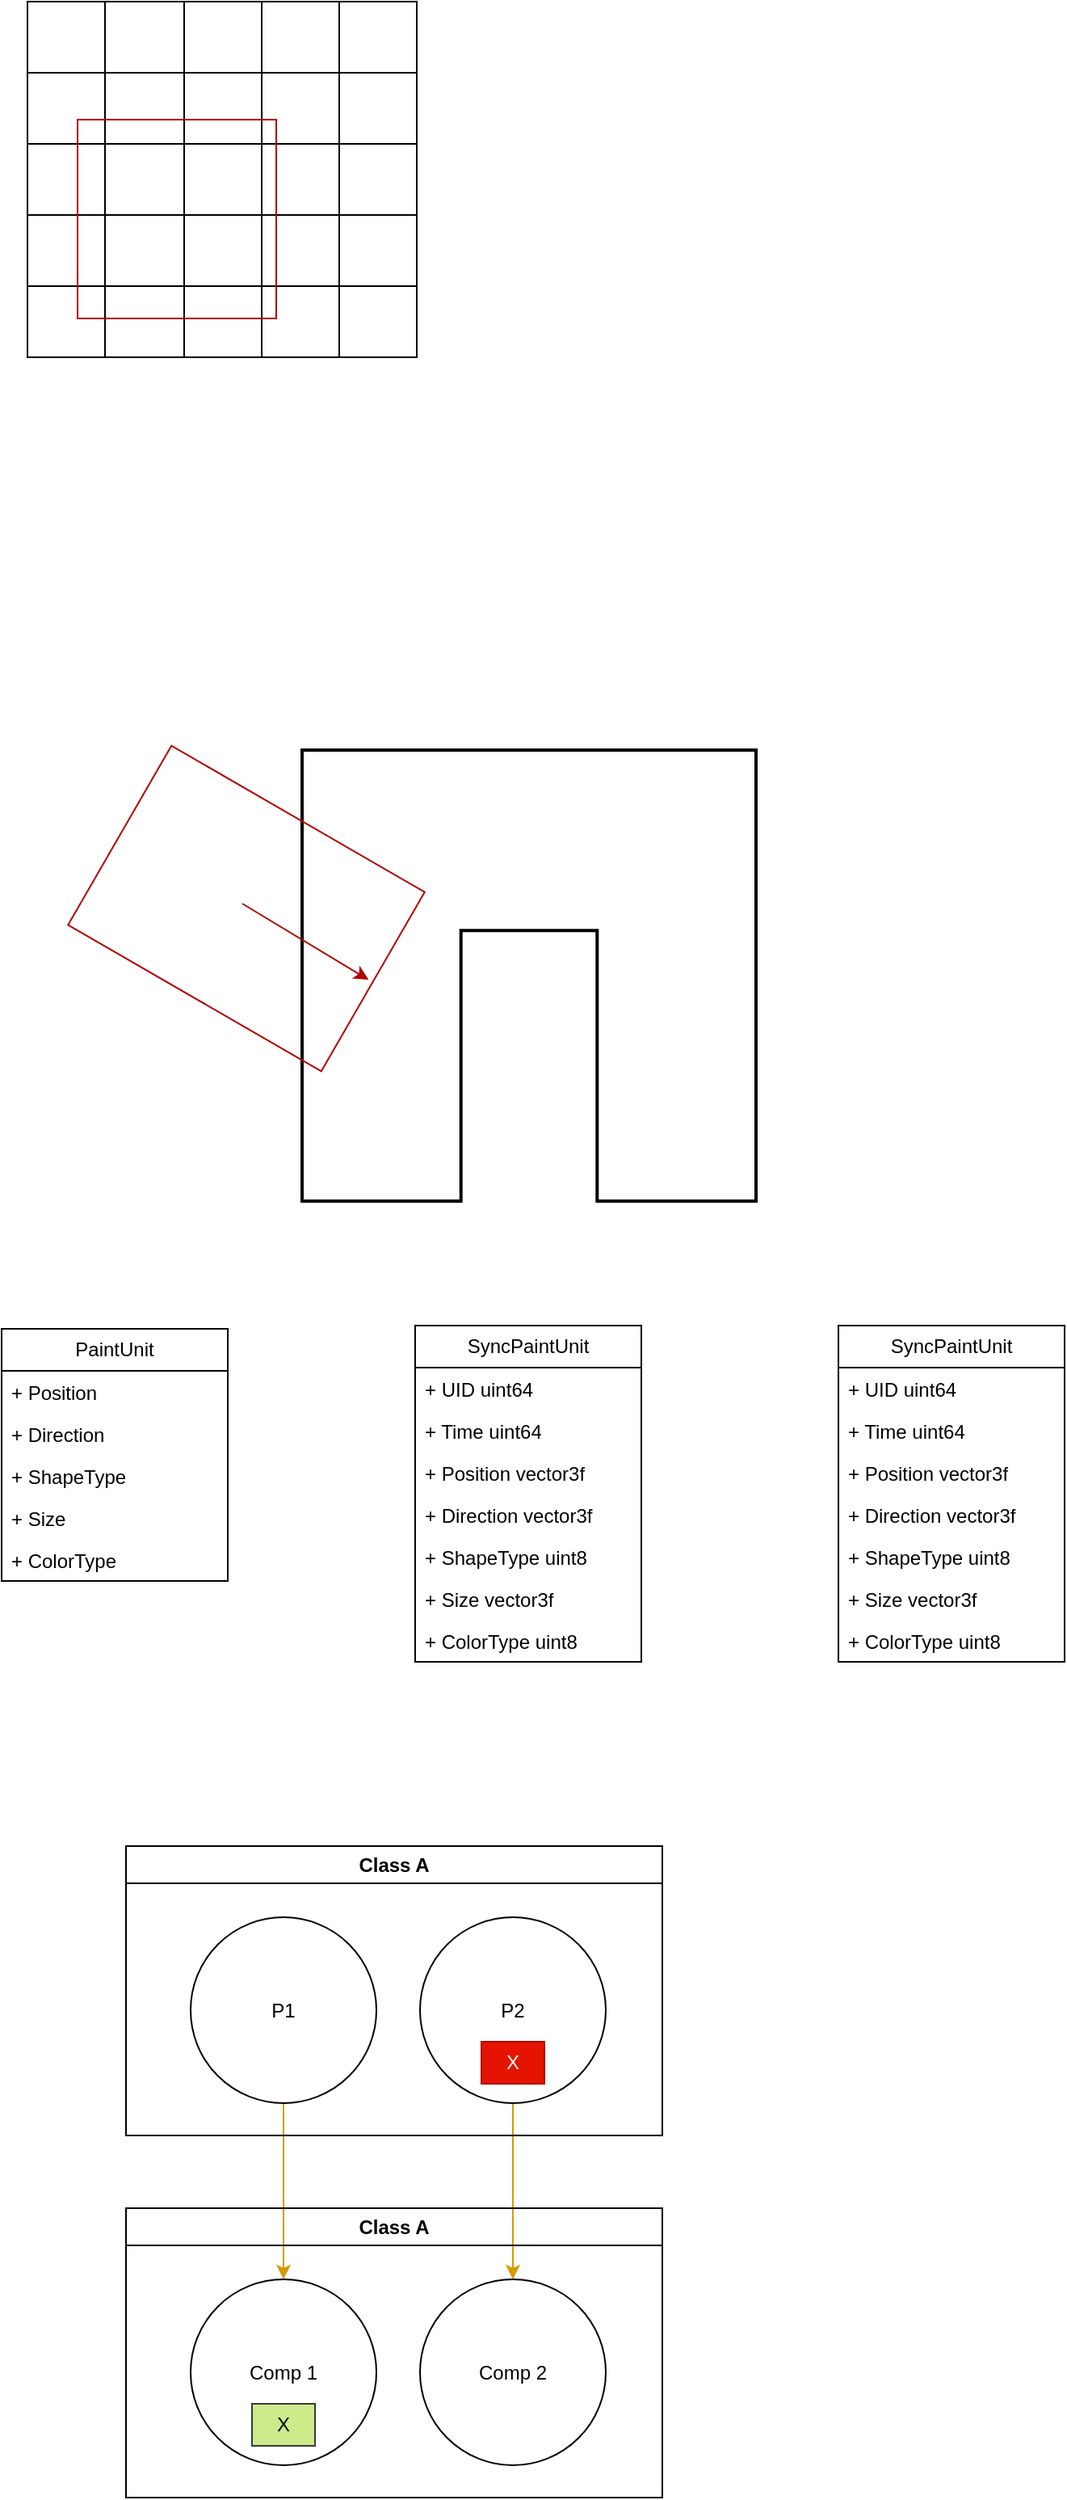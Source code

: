 <mxfile version="23.1.1" type="github">
  <diagram name="第 1 页" id="iST5wiWyrt5HzkS-5A4w">
    <mxGraphModel dx="2066" dy="1111" grid="0" gridSize="10" guides="1" tooltips="1" connect="1" arrows="1" fold="1" page="1" pageScale="1" pageWidth="827" pageHeight="1169" math="0" shadow="0">
      <root>
        <mxCell id="0" />
        <mxCell id="1" parent="0" />
        <mxCell id="P1gqE50DL2JrmioDKc2L-60" value="" style="shape=table;startSize=0;container=1;collapsible=0;childLayout=tableLayout;fontSize=16;swimlaneFillColor=none;fillColor=none;" vertex="1" parent="1">
          <mxGeometry x="82" y="72" width="241" height="220" as="geometry" />
        </mxCell>
        <mxCell id="P1gqE50DL2JrmioDKc2L-61" value="" style="shape=tableRow;horizontal=0;startSize=0;swimlaneHead=0;swimlaneBody=0;strokeColor=inherit;top=0;left=0;bottom=0;right=0;collapsible=0;dropTarget=0;fillColor=none;points=[[0,0.5],[1,0.5]];portConstraint=eastwest;fontSize=16;" vertex="1" parent="P1gqE50DL2JrmioDKc2L-60">
          <mxGeometry width="241" height="44" as="geometry" />
        </mxCell>
        <mxCell id="P1gqE50DL2JrmioDKc2L-62" value="" style="shape=partialRectangle;html=1;whiteSpace=wrap;connectable=0;strokeColor=inherit;overflow=hidden;fillColor=none;top=0;left=0;bottom=0;right=0;pointerEvents=1;fontSize=16;" vertex="1" parent="P1gqE50DL2JrmioDKc2L-61">
          <mxGeometry width="48" height="44" as="geometry">
            <mxRectangle width="48" height="44" as="alternateBounds" />
          </mxGeometry>
        </mxCell>
        <mxCell id="P1gqE50DL2JrmioDKc2L-63" value="" style="shape=partialRectangle;html=1;whiteSpace=wrap;connectable=0;strokeColor=inherit;overflow=hidden;fillColor=none;top=0;left=0;bottom=0;right=0;pointerEvents=1;fontSize=16;" vertex="1" parent="P1gqE50DL2JrmioDKc2L-61">
          <mxGeometry x="48" width="49" height="44" as="geometry">
            <mxRectangle width="49" height="44" as="alternateBounds" />
          </mxGeometry>
        </mxCell>
        <mxCell id="P1gqE50DL2JrmioDKc2L-64" value="" style="shape=partialRectangle;html=1;whiteSpace=wrap;connectable=0;strokeColor=inherit;overflow=hidden;fillColor=none;top=0;left=0;bottom=0;right=0;pointerEvents=1;fontSize=16;" vertex="1" parent="P1gqE50DL2JrmioDKc2L-61">
          <mxGeometry x="97" width="48" height="44" as="geometry">
            <mxRectangle width="48" height="44" as="alternateBounds" />
          </mxGeometry>
        </mxCell>
        <mxCell id="P1gqE50DL2JrmioDKc2L-81" style="shape=partialRectangle;html=1;whiteSpace=wrap;connectable=0;strokeColor=inherit;overflow=hidden;fillColor=none;top=0;left=0;bottom=0;right=0;pointerEvents=1;fontSize=16;" vertex="1" parent="P1gqE50DL2JrmioDKc2L-61">
          <mxGeometry x="145" width="48" height="44" as="geometry">
            <mxRectangle width="48" height="44" as="alternateBounds" />
          </mxGeometry>
        </mxCell>
        <mxCell id="P1gqE50DL2JrmioDKc2L-85" style="shape=partialRectangle;html=1;whiteSpace=wrap;connectable=0;strokeColor=inherit;overflow=hidden;fillColor=none;top=0;left=0;bottom=0;right=0;pointerEvents=1;fontSize=16;" vertex="1" parent="P1gqE50DL2JrmioDKc2L-61">
          <mxGeometry x="193" width="48" height="44" as="geometry">
            <mxRectangle width="48" height="44" as="alternateBounds" />
          </mxGeometry>
        </mxCell>
        <mxCell id="P1gqE50DL2JrmioDKc2L-65" value="" style="shape=tableRow;horizontal=0;startSize=0;swimlaneHead=0;swimlaneBody=0;strokeColor=inherit;top=0;left=0;bottom=0;right=0;collapsible=0;dropTarget=0;fillColor=none;points=[[0,0.5],[1,0.5]];portConstraint=eastwest;fontSize=16;" vertex="1" parent="P1gqE50DL2JrmioDKc2L-60">
          <mxGeometry y="44" width="241" height="44" as="geometry" />
        </mxCell>
        <mxCell id="P1gqE50DL2JrmioDKc2L-66" value="" style="shape=partialRectangle;html=1;whiteSpace=wrap;connectable=0;strokeColor=inherit;overflow=hidden;fillColor=none;top=0;left=0;bottom=0;right=0;pointerEvents=1;fontSize=16;" vertex="1" parent="P1gqE50DL2JrmioDKc2L-65">
          <mxGeometry width="48" height="44" as="geometry">
            <mxRectangle width="48" height="44" as="alternateBounds" />
          </mxGeometry>
        </mxCell>
        <mxCell id="P1gqE50DL2JrmioDKc2L-67" value="" style="shape=partialRectangle;html=1;whiteSpace=wrap;connectable=0;strokeColor=inherit;overflow=hidden;fillColor=none;top=0;left=0;bottom=0;right=0;pointerEvents=1;fontSize=16;" vertex="1" parent="P1gqE50DL2JrmioDKc2L-65">
          <mxGeometry x="48" width="49" height="44" as="geometry">
            <mxRectangle width="49" height="44" as="alternateBounds" />
          </mxGeometry>
        </mxCell>
        <mxCell id="P1gqE50DL2JrmioDKc2L-68" value="" style="shape=partialRectangle;html=1;whiteSpace=wrap;connectable=0;strokeColor=inherit;overflow=hidden;fillColor=none;top=0;left=0;bottom=0;right=0;pointerEvents=1;fontSize=16;" vertex="1" parent="P1gqE50DL2JrmioDKc2L-65">
          <mxGeometry x="97" width="48" height="44" as="geometry">
            <mxRectangle width="48" height="44" as="alternateBounds" />
          </mxGeometry>
        </mxCell>
        <mxCell id="P1gqE50DL2JrmioDKc2L-82" style="shape=partialRectangle;html=1;whiteSpace=wrap;connectable=0;strokeColor=inherit;overflow=hidden;fillColor=none;top=0;left=0;bottom=0;right=0;pointerEvents=1;fontSize=16;" vertex="1" parent="P1gqE50DL2JrmioDKc2L-65">
          <mxGeometry x="145" width="48" height="44" as="geometry">
            <mxRectangle width="48" height="44" as="alternateBounds" />
          </mxGeometry>
        </mxCell>
        <mxCell id="P1gqE50DL2JrmioDKc2L-86" style="shape=partialRectangle;html=1;whiteSpace=wrap;connectable=0;strokeColor=inherit;overflow=hidden;fillColor=none;top=0;left=0;bottom=0;right=0;pointerEvents=1;fontSize=16;" vertex="1" parent="P1gqE50DL2JrmioDKc2L-65">
          <mxGeometry x="193" width="48" height="44" as="geometry">
            <mxRectangle width="48" height="44" as="alternateBounds" />
          </mxGeometry>
        </mxCell>
        <mxCell id="P1gqE50DL2JrmioDKc2L-73" style="shape=tableRow;horizontal=0;startSize=0;swimlaneHead=0;swimlaneBody=0;strokeColor=inherit;top=0;left=0;bottom=0;right=0;collapsible=0;dropTarget=0;fillColor=none;points=[[0,0.5],[1,0.5]];portConstraint=eastwest;fontSize=16;" vertex="1" parent="P1gqE50DL2JrmioDKc2L-60">
          <mxGeometry y="88" width="241" height="44" as="geometry" />
        </mxCell>
        <mxCell id="P1gqE50DL2JrmioDKc2L-74" style="shape=partialRectangle;html=1;whiteSpace=wrap;connectable=0;strokeColor=inherit;overflow=hidden;fillColor=none;top=0;left=0;bottom=0;right=0;pointerEvents=1;fontSize=16;" vertex="1" parent="P1gqE50DL2JrmioDKc2L-73">
          <mxGeometry width="48" height="44" as="geometry">
            <mxRectangle width="48" height="44" as="alternateBounds" />
          </mxGeometry>
        </mxCell>
        <mxCell id="P1gqE50DL2JrmioDKc2L-75" style="shape=partialRectangle;html=1;whiteSpace=wrap;connectable=0;strokeColor=inherit;overflow=hidden;fillColor=none;top=0;left=0;bottom=0;right=0;pointerEvents=1;fontSize=16;" vertex="1" parent="P1gqE50DL2JrmioDKc2L-73">
          <mxGeometry x="48" width="49" height="44" as="geometry">
            <mxRectangle width="49" height="44" as="alternateBounds" />
          </mxGeometry>
        </mxCell>
        <mxCell id="P1gqE50DL2JrmioDKc2L-76" style="shape=partialRectangle;html=1;whiteSpace=wrap;connectable=0;strokeColor=inherit;overflow=hidden;fillColor=none;top=0;left=0;bottom=0;right=0;pointerEvents=1;fontSize=16;" vertex="1" parent="P1gqE50DL2JrmioDKc2L-73">
          <mxGeometry x="97" width="48" height="44" as="geometry">
            <mxRectangle width="48" height="44" as="alternateBounds" />
          </mxGeometry>
        </mxCell>
        <mxCell id="P1gqE50DL2JrmioDKc2L-83" style="shape=partialRectangle;html=1;whiteSpace=wrap;connectable=0;strokeColor=inherit;overflow=hidden;fillColor=none;top=0;left=0;bottom=0;right=0;pointerEvents=1;fontSize=16;" vertex="1" parent="P1gqE50DL2JrmioDKc2L-73">
          <mxGeometry x="145" width="48" height="44" as="geometry">
            <mxRectangle width="48" height="44" as="alternateBounds" />
          </mxGeometry>
        </mxCell>
        <mxCell id="P1gqE50DL2JrmioDKc2L-87" style="shape=partialRectangle;html=1;whiteSpace=wrap;connectable=0;strokeColor=inherit;overflow=hidden;fillColor=none;top=0;left=0;bottom=0;right=0;pointerEvents=1;fontSize=16;" vertex="1" parent="P1gqE50DL2JrmioDKc2L-73">
          <mxGeometry x="193" width="48" height="44" as="geometry">
            <mxRectangle width="48" height="44" as="alternateBounds" />
          </mxGeometry>
        </mxCell>
        <mxCell id="P1gqE50DL2JrmioDKc2L-77" style="shape=tableRow;horizontal=0;startSize=0;swimlaneHead=0;swimlaneBody=0;strokeColor=inherit;top=0;left=0;bottom=0;right=0;collapsible=0;dropTarget=0;fillColor=none;points=[[0,0.5],[1,0.5]];portConstraint=eastwest;fontSize=16;" vertex="1" parent="P1gqE50DL2JrmioDKc2L-60">
          <mxGeometry y="132" width="241" height="44" as="geometry" />
        </mxCell>
        <mxCell id="P1gqE50DL2JrmioDKc2L-78" style="shape=partialRectangle;html=1;whiteSpace=wrap;connectable=0;strokeColor=inherit;overflow=hidden;fillColor=none;top=0;left=0;bottom=0;right=0;pointerEvents=1;fontSize=16;" vertex="1" parent="P1gqE50DL2JrmioDKc2L-77">
          <mxGeometry width="48" height="44" as="geometry">
            <mxRectangle width="48" height="44" as="alternateBounds" />
          </mxGeometry>
        </mxCell>
        <mxCell id="P1gqE50DL2JrmioDKc2L-79" style="shape=partialRectangle;html=1;whiteSpace=wrap;connectable=0;strokeColor=inherit;overflow=hidden;fillColor=none;top=0;left=0;bottom=0;right=0;pointerEvents=1;fontSize=16;" vertex="1" parent="P1gqE50DL2JrmioDKc2L-77">
          <mxGeometry x="48" width="49" height="44" as="geometry">
            <mxRectangle width="49" height="44" as="alternateBounds" />
          </mxGeometry>
        </mxCell>
        <mxCell id="P1gqE50DL2JrmioDKc2L-80" style="shape=partialRectangle;html=1;whiteSpace=wrap;connectable=0;strokeColor=inherit;overflow=hidden;fillColor=none;top=0;left=0;bottom=0;right=0;pointerEvents=1;fontSize=16;" vertex="1" parent="P1gqE50DL2JrmioDKc2L-77">
          <mxGeometry x="97" width="48" height="44" as="geometry">
            <mxRectangle width="48" height="44" as="alternateBounds" />
          </mxGeometry>
        </mxCell>
        <mxCell id="P1gqE50DL2JrmioDKc2L-84" style="shape=partialRectangle;html=1;whiteSpace=wrap;connectable=0;strokeColor=inherit;overflow=hidden;fillColor=none;top=0;left=0;bottom=0;right=0;pointerEvents=1;fontSize=16;" vertex="1" parent="P1gqE50DL2JrmioDKc2L-77">
          <mxGeometry x="145" width="48" height="44" as="geometry">
            <mxRectangle width="48" height="44" as="alternateBounds" />
          </mxGeometry>
        </mxCell>
        <mxCell id="P1gqE50DL2JrmioDKc2L-88" style="shape=partialRectangle;html=1;whiteSpace=wrap;connectable=0;strokeColor=inherit;overflow=hidden;fillColor=none;top=0;left=0;bottom=0;right=0;pointerEvents=1;fontSize=16;" vertex="1" parent="P1gqE50DL2JrmioDKc2L-77">
          <mxGeometry x="193" width="48" height="44" as="geometry">
            <mxRectangle width="48" height="44" as="alternateBounds" />
          </mxGeometry>
        </mxCell>
        <mxCell id="P1gqE50DL2JrmioDKc2L-89" style="shape=tableRow;horizontal=0;startSize=0;swimlaneHead=0;swimlaneBody=0;strokeColor=inherit;top=0;left=0;bottom=0;right=0;collapsible=0;dropTarget=0;fillColor=none;points=[[0,0.5],[1,0.5]];portConstraint=eastwest;fontSize=16;" vertex="1" parent="P1gqE50DL2JrmioDKc2L-60">
          <mxGeometry y="176" width="241" height="44" as="geometry" />
        </mxCell>
        <mxCell id="P1gqE50DL2JrmioDKc2L-90" style="shape=partialRectangle;html=1;whiteSpace=wrap;connectable=0;strokeColor=inherit;overflow=hidden;fillColor=none;top=0;left=0;bottom=0;right=0;pointerEvents=1;fontSize=16;" vertex="1" parent="P1gqE50DL2JrmioDKc2L-89">
          <mxGeometry width="48" height="44" as="geometry">
            <mxRectangle width="48" height="44" as="alternateBounds" />
          </mxGeometry>
        </mxCell>
        <mxCell id="P1gqE50DL2JrmioDKc2L-91" style="shape=partialRectangle;html=1;whiteSpace=wrap;connectable=0;strokeColor=inherit;overflow=hidden;fillColor=none;top=0;left=0;bottom=0;right=0;pointerEvents=1;fontSize=16;" vertex="1" parent="P1gqE50DL2JrmioDKc2L-89">
          <mxGeometry x="48" width="49" height="44" as="geometry">
            <mxRectangle width="49" height="44" as="alternateBounds" />
          </mxGeometry>
        </mxCell>
        <mxCell id="P1gqE50DL2JrmioDKc2L-92" style="shape=partialRectangle;html=1;whiteSpace=wrap;connectable=0;strokeColor=inherit;overflow=hidden;fillColor=none;top=0;left=0;bottom=0;right=0;pointerEvents=1;fontSize=16;" vertex="1" parent="P1gqE50DL2JrmioDKc2L-89">
          <mxGeometry x="97" width="48" height="44" as="geometry">
            <mxRectangle width="48" height="44" as="alternateBounds" />
          </mxGeometry>
        </mxCell>
        <mxCell id="P1gqE50DL2JrmioDKc2L-93" style="shape=partialRectangle;html=1;whiteSpace=wrap;connectable=0;strokeColor=inherit;overflow=hidden;fillColor=none;top=0;left=0;bottom=0;right=0;pointerEvents=1;fontSize=16;" vertex="1" parent="P1gqE50DL2JrmioDKc2L-89">
          <mxGeometry x="145" width="48" height="44" as="geometry">
            <mxRectangle width="48" height="44" as="alternateBounds" />
          </mxGeometry>
        </mxCell>
        <mxCell id="P1gqE50DL2JrmioDKc2L-94" style="shape=partialRectangle;html=1;whiteSpace=wrap;connectable=0;strokeColor=inherit;overflow=hidden;fillColor=none;top=0;left=0;bottom=0;right=0;pointerEvents=1;fontSize=16;" vertex="1" parent="P1gqE50DL2JrmioDKc2L-89">
          <mxGeometry x="193" width="48" height="44" as="geometry">
            <mxRectangle width="48" height="44" as="alternateBounds" />
          </mxGeometry>
        </mxCell>
        <mxCell id="P1gqE50DL2JrmioDKc2L-95" value="" style="whiteSpace=wrap;html=1;aspect=fixed;fillColor=none;strokeColor=#B20000;fontColor=#ffffff;" vertex="1" parent="1">
          <mxGeometry x="113" y="145" width="123" height="123" as="geometry" />
        </mxCell>
        <mxCell id="P1gqE50DL2JrmioDKc2L-340" value="" style="verticalLabelPosition=bottom;html=1;verticalAlign=top;strokeWidth=2;shape=mxgraph.lean_mapping.work_cell;pointerEvents=1;fillColor=none;" vertex="1" parent="1">
          <mxGeometry x="252" y="535" width="281" height="279" as="geometry" />
        </mxCell>
        <mxCell id="P1gqE50DL2JrmioDKc2L-341" value="" style="rounded=0;whiteSpace=wrap;html=1;fillColor=none;rotation=30;strokeColor=#B20000;fontColor=#ffffff;" vertex="1" parent="1">
          <mxGeometry x="127" y="569" width="181" height="128" as="geometry" />
        </mxCell>
        <mxCell id="P1gqE50DL2JrmioDKc2L-342" value="PaintUnit" style="swimlane;fontStyle=0;childLayout=stackLayout;horizontal=1;startSize=26;fillColor=none;horizontalStack=0;resizeParent=1;resizeParentMax=0;resizeLast=0;collapsible=1;marginBottom=0;whiteSpace=wrap;html=1;" vertex="1" parent="1">
          <mxGeometry x="66" y="893" width="140" height="156" as="geometry" />
        </mxCell>
        <mxCell id="P1gqE50DL2JrmioDKc2L-343" value="+ Position" style="text;strokeColor=none;fillColor=none;align=left;verticalAlign=top;spacingLeft=4;spacingRight=4;overflow=hidden;rotatable=0;points=[[0,0.5],[1,0.5]];portConstraint=eastwest;whiteSpace=wrap;html=1;" vertex="1" parent="P1gqE50DL2JrmioDKc2L-342">
          <mxGeometry y="26" width="140" height="26" as="geometry" />
        </mxCell>
        <mxCell id="P1gqE50DL2JrmioDKc2L-344" value="+ Direction" style="text;strokeColor=none;fillColor=none;align=left;verticalAlign=top;spacingLeft=4;spacingRight=4;overflow=hidden;rotatable=0;points=[[0,0.5],[1,0.5]];portConstraint=eastwest;whiteSpace=wrap;html=1;" vertex="1" parent="P1gqE50DL2JrmioDKc2L-342">
          <mxGeometry y="52" width="140" height="26" as="geometry" />
        </mxCell>
        <mxCell id="P1gqE50DL2JrmioDKc2L-345" value="+ ShapeType" style="text;strokeColor=none;fillColor=none;align=left;verticalAlign=top;spacingLeft=4;spacingRight=4;overflow=hidden;rotatable=0;points=[[0,0.5],[1,0.5]];portConstraint=eastwest;whiteSpace=wrap;html=1;" vertex="1" parent="P1gqE50DL2JrmioDKc2L-342">
          <mxGeometry y="78" width="140" height="26" as="geometry" />
        </mxCell>
        <mxCell id="P1gqE50DL2JrmioDKc2L-347" value="+ Size" style="text;strokeColor=none;fillColor=none;align=left;verticalAlign=top;spacingLeft=4;spacingRight=4;overflow=hidden;rotatable=0;points=[[0,0.5],[1,0.5]];portConstraint=eastwest;whiteSpace=wrap;html=1;" vertex="1" parent="P1gqE50DL2JrmioDKc2L-342">
          <mxGeometry y="104" width="140" height="26" as="geometry" />
        </mxCell>
        <mxCell id="P1gqE50DL2JrmioDKc2L-349" value="+ ColorType" style="text;strokeColor=none;fillColor=none;align=left;verticalAlign=top;spacingLeft=4;spacingRight=4;overflow=hidden;rotatable=0;points=[[0,0.5],[1,0.5]];portConstraint=eastwest;whiteSpace=wrap;html=1;" vertex="1" parent="P1gqE50DL2JrmioDKc2L-342">
          <mxGeometry y="130" width="140" height="26" as="geometry" />
        </mxCell>
        <mxCell id="P1gqE50DL2JrmioDKc2L-348" value="" style="endArrow=classic;html=1;rounded=0;fillColor=#e51400;strokeColor=#B20000;" edge="1" parent="1">
          <mxGeometry width="50" height="50" relative="1" as="geometry">
            <mxPoint x="215" y="630" as="sourcePoint" />
            <mxPoint x="293.13" y="677.064" as="targetPoint" />
          </mxGeometry>
        </mxCell>
        <mxCell id="P1gqE50DL2JrmioDKc2L-362" style="edgeStyle=orthogonalEdgeStyle;rounded=0;orthogonalLoop=1;jettySize=auto;html=1;fillColor=#ffcd28;strokeColor=#d79b00;gradientColor=#ffa500;" edge="1" parent="1" source="P1gqE50DL2JrmioDKc2L-352" target="P1gqE50DL2JrmioDKc2L-357">
          <mxGeometry relative="1" as="geometry" />
        </mxCell>
        <mxCell id="P1gqE50DL2JrmioDKc2L-352" value="P1" style="ellipse;whiteSpace=wrap;html=1;aspect=fixed;" vertex="1" parent="1">
          <mxGeometry x="183" y="1257" width="115" height="115" as="geometry" />
        </mxCell>
        <mxCell id="P1gqE50DL2JrmioDKc2L-363" style="edgeStyle=orthogonalEdgeStyle;rounded=0;orthogonalLoop=1;jettySize=auto;html=1;fillColor=#ffcd28;gradientColor=#ffa500;strokeColor=#d79b00;" edge="1" parent="1" source="P1gqE50DL2JrmioDKc2L-353" target="P1gqE50DL2JrmioDKc2L-358">
          <mxGeometry relative="1" as="geometry" />
        </mxCell>
        <mxCell id="P1gqE50DL2JrmioDKc2L-353" value="P2" style="ellipse;whiteSpace=wrap;html=1;aspect=fixed;" vertex="1" parent="1">
          <mxGeometry x="325" y="1257" width="115" height="115" as="geometry" />
        </mxCell>
        <mxCell id="P1gqE50DL2JrmioDKc2L-354" value="X" style="rounded=0;whiteSpace=wrap;html=1;fillColor=#e51400;fontColor=#ffffff;strokeColor=#B20000;" vertex="1" parent="1">
          <mxGeometry x="363" y="1334" width="39" height="26" as="geometry" />
        </mxCell>
        <mxCell id="P1gqE50DL2JrmioDKc2L-356" value="Class A" style="swimlane;whiteSpace=wrap;html=1;" vertex="1" parent="1">
          <mxGeometry x="143" y="1213" width="332" height="179" as="geometry" />
        </mxCell>
        <mxCell id="P1gqE50DL2JrmioDKc2L-357" value="Comp 1" style="ellipse;whiteSpace=wrap;html=1;aspect=fixed;" vertex="1" parent="1">
          <mxGeometry x="183" y="1481" width="115" height="115" as="geometry" />
        </mxCell>
        <mxCell id="P1gqE50DL2JrmioDKc2L-358" value="Comp 2" style="ellipse;whiteSpace=wrap;html=1;aspect=fixed;" vertex="1" parent="1">
          <mxGeometry x="325" y="1481" width="115" height="115" as="geometry" />
        </mxCell>
        <mxCell id="P1gqE50DL2JrmioDKc2L-359" value="X" style="rounded=0;whiteSpace=wrap;html=1;fillColor=#cdeb8b;strokeColor=#36393d;" vertex="1" parent="1">
          <mxGeometry x="221" y="1558" width="39" height="26" as="geometry" />
        </mxCell>
        <mxCell id="P1gqE50DL2JrmioDKc2L-360" value="Class A" style="swimlane;whiteSpace=wrap;html=1;fillColor=none;" vertex="1" parent="1">
          <mxGeometry x="143" y="1437" width="332" height="179" as="geometry" />
        </mxCell>
        <mxCell id="P1gqE50DL2JrmioDKc2L-364" value="SyncPaintUnit" style="swimlane;fontStyle=0;childLayout=stackLayout;horizontal=1;startSize=26;fillColor=none;horizontalStack=0;resizeParent=1;resizeParentMax=0;resizeLast=0;collapsible=1;marginBottom=0;whiteSpace=wrap;html=1;" vertex="1" parent="1">
          <mxGeometry x="322" y="891" width="140" height="208" as="geometry" />
        </mxCell>
        <mxCell id="P1gqE50DL2JrmioDKc2L-365" value="+ UID&amp;nbsp;uint64" style="text;strokeColor=none;fillColor=none;align=left;verticalAlign=top;spacingLeft=4;spacingRight=4;overflow=hidden;rotatable=0;points=[[0,0.5],[1,0.5]];portConstraint=eastwest;whiteSpace=wrap;html=1;" vertex="1" parent="P1gqE50DL2JrmioDKc2L-364">
          <mxGeometry y="26" width="140" height="26" as="geometry" />
        </mxCell>
        <mxCell id="P1gqE50DL2JrmioDKc2L-366" value="+ Time&amp;nbsp;uint64" style="text;strokeColor=none;fillColor=none;align=left;verticalAlign=top;spacingLeft=4;spacingRight=4;overflow=hidden;rotatable=0;points=[[0,0.5],[1,0.5]];portConstraint=eastwest;whiteSpace=wrap;html=1;" vertex="1" parent="P1gqE50DL2JrmioDKc2L-364">
          <mxGeometry y="52" width="140" height="26" as="geometry" />
        </mxCell>
        <mxCell id="P1gqE50DL2JrmioDKc2L-367" value="+ Position vector3f" style="text;strokeColor=none;fillColor=none;align=left;verticalAlign=top;spacingLeft=4;spacingRight=4;overflow=hidden;rotatable=0;points=[[0,0.5],[1,0.5]];portConstraint=eastwest;whiteSpace=wrap;html=1;" vertex="1" parent="P1gqE50DL2JrmioDKc2L-364">
          <mxGeometry y="78" width="140" height="26" as="geometry" />
        </mxCell>
        <mxCell id="P1gqE50DL2JrmioDKc2L-368" value="+ Direction vector3f" style="text;strokeColor=none;fillColor=none;align=left;verticalAlign=top;spacingLeft=4;spacingRight=4;overflow=hidden;rotatable=0;points=[[0,0.5],[1,0.5]];portConstraint=eastwest;whiteSpace=wrap;html=1;" vertex="1" parent="P1gqE50DL2JrmioDKc2L-364">
          <mxGeometry y="104" width="140" height="26" as="geometry" />
        </mxCell>
        <mxCell id="P1gqE50DL2JrmioDKc2L-369" value="+ ShapeType&amp;nbsp;uint8" style="text;strokeColor=none;fillColor=none;align=left;verticalAlign=top;spacingLeft=4;spacingRight=4;overflow=hidden;rotatable=0;points=[[0,0.5],[1,0.5]];portConstraint=eastwest;whiteSpace=wrap;html=1;" vertex="1" parent="P1gqE50DL2JrmioDKc2L-364">
          <mxGeometry y="130" width="140" height="26" as="geometry" />
        </mxCell>
        <mxCell id="P1gqE50DL2JrmioDKc2L-370" value="+&amp;nbsp;Size vector3f" style="text;strokeColor=none;fillColor=none;align=left;verticalAlign=top;spacingLeft=4;spacingRight=4;overflow=hidden;rotatable=0;points=[[0,0.5],[1,0.5]];portConstraint=eastwest;whiteSpace=wrap;html=1;" vertex="1" parent="P1gqE50DL2JrmioDKc2L-364">
          <mxGeometry y="156" width="140" height="26" as="geometry" />
        </mxCell>
        <mxCell id="P1gqE50DL2JrmioDKc2L-371" value="+&amp;nbsp;ColorType uint8" style="text;strokeColor=none;fillColor=none;align=left;verticalAlign=top;spacingLeft=4;spacingRight=4;overflow=hidden;rotatable=0;points=[[0,0.5],[1,0.5]];portConstraint=eastwest;whiteSpace=wrap;html=1;" vertex="1" parent="P1gqE50DL2JrmioDKc2L-364">
          <mxGeometry y="182" width="140" height="26" as="geometry" />
        </mxCell>
        <mxCell id="P1gqE50DL2JrmioDKc2L-372" value="SyncPaintUnit" style="swimlane;fontStyle=0;childLayout=stackLayout;horizontal=1;startSize=26;fillColor=none;horizontalStack=0;resizeParent=1;resizeParentMax=0;resizeLast=0;collapsible=1;marginBottom=0;whiteSpace=wrap;html=1;" vertex="1" parent="1">
          <mxGeometry x="584" y="891" width="140" height="208" as="geometry" />
        </mxCell>
        <mxCell id="P1gqE50DL2JrmioDKc2L-373" value="+ UID&amp;nbsp;uint64" style="text;strokeColor=none;fillColor=none;align=left;verticalAlign=top;spacingLeft=4;spacingRight=4;overflow=hidden;rotatable=0;points=[[0,0.5],[1,0.5]];portConstraint=eastwest;whiteSpace=wrap;html=1;" vertex="1" parent="P1gqE50DL2JrmioDKc2L-372">
          <mxGeometry y="26" width="140" height="26" as="geometry" />
        </mxCell>
        <mxCell id="P1gqE50DL2JrmioDKc2L-374" value="+ Time&amp;nbsp;uint64" style="text;strokeColor=none;fillColor=none;align=left;verticalAlign=top;spacingLeft=4;spacingRight=4;overflow=hidden;rotatable=0;points=[[0,0.5],[1,0.5]];portConstraint=eastwest;whiteSpace=wrap;html=1;" vertex="1" parent="P1gqE50DL2JrmioDKc2L-372">
          <mxGeometry y="52" width="140" height="26" as="geometry" />
        </mxCell>
        <mxCell id="P1gqE50DL2JrmioDKc2L-375" value="+ Position vector3f" style="text;strokeColor=none;fillColor=none;align=left;verticalAlign=top;spacingLeft=4;spacingRight=4;overflow=hidden;rotatable=0;points=[[0,0.5],[1,0.5]];portConstraint=eastwest;whiteSpace=wrap;html=1;" vertex="1" parent="P1gqE50DL2JrmioDKc2L-372">
          <mxGeometry y="78" width="140" height="26" as="geometry" />
        </mxCell>
        <mxCell id="P1gqE50DL2JrmioDKc2L-376" value="+ Direction vector3f" style="text;strokeColor=none;fillColor=none;align=left;verticalAlign=top;spacingLeft=4;spacingRight=4;overflow=hidden;rotatable=0;points=[[0,0.5],[1,0.5]];portConstraint=eastwest;whiteSpace=wrap;html=1;" vertex="1" parent="P1gqE50DL2JrmioDKc2L-372">
          <mxGeometry y="104" width="140" height="26" as="geometry" />
        </mxCell>
        <mxCell id="P1gqE50DL2JrmioDKc2L-377" value="+ ShapeType&amp;nbsp;uint8" style="text;strokeColor=none;fillColor=none;align=left;verticalAlign=top;spacingLeft=4;spacingRight=4;overflow=hidden;rotatable=0;points=[[0,0.5],[1,0.5]];portConstraint=eastwest;whiteSpace=wrap;html=1;" vertex="1" parent="P1gqE50DL2JrmioDKc2L-372">
          <mxGeometry y="130" width="140" height="26" as="geometry" />
        </mxCell>
        <mxCell id="P1gqE50DL2JrmioDKc2L-378" value="+&amp;nbsp;Size vector3f" style="text;strokeColor=none;fillColor=none;align=left;verticalAlign=top;spacingLeft=4;spacingRight=4;overflow=hidden;rotatable=0;points=[[0,0.5],[1,0.5]];portConstraint=eastwest;whiteSpace=wrap;html=1;" vertex="1" parent="P1gqE50DL2JrmioDKc2L-372">
          <mxGeometry y="156" width="140" height="26" as="geometry" />
        </mxCell>
        <mxCell id="P1gqE50DL2JrmioDKc2L-379" value="+&amp;nbsp;ColorType uint8" style="text;strokeColor=none;fillColor=none;align=left;verticalAlign=top;spacingLeft=4;spacingRight=4;overflow=hidden;rotatable=0;points=[[0,0.5],[1,0.5]];portConstraint=eastwest;whiteSpace=wrap;html=1;" vertex="1" parent="P1gqE50DL2JrmioDKc2L-372">
          <mxGeometry y="182" width="140" height="26" as="geometry" />
        </mxCell>
      </root>
    </mxGraphModel>
  </diagram>
</mxfile>
